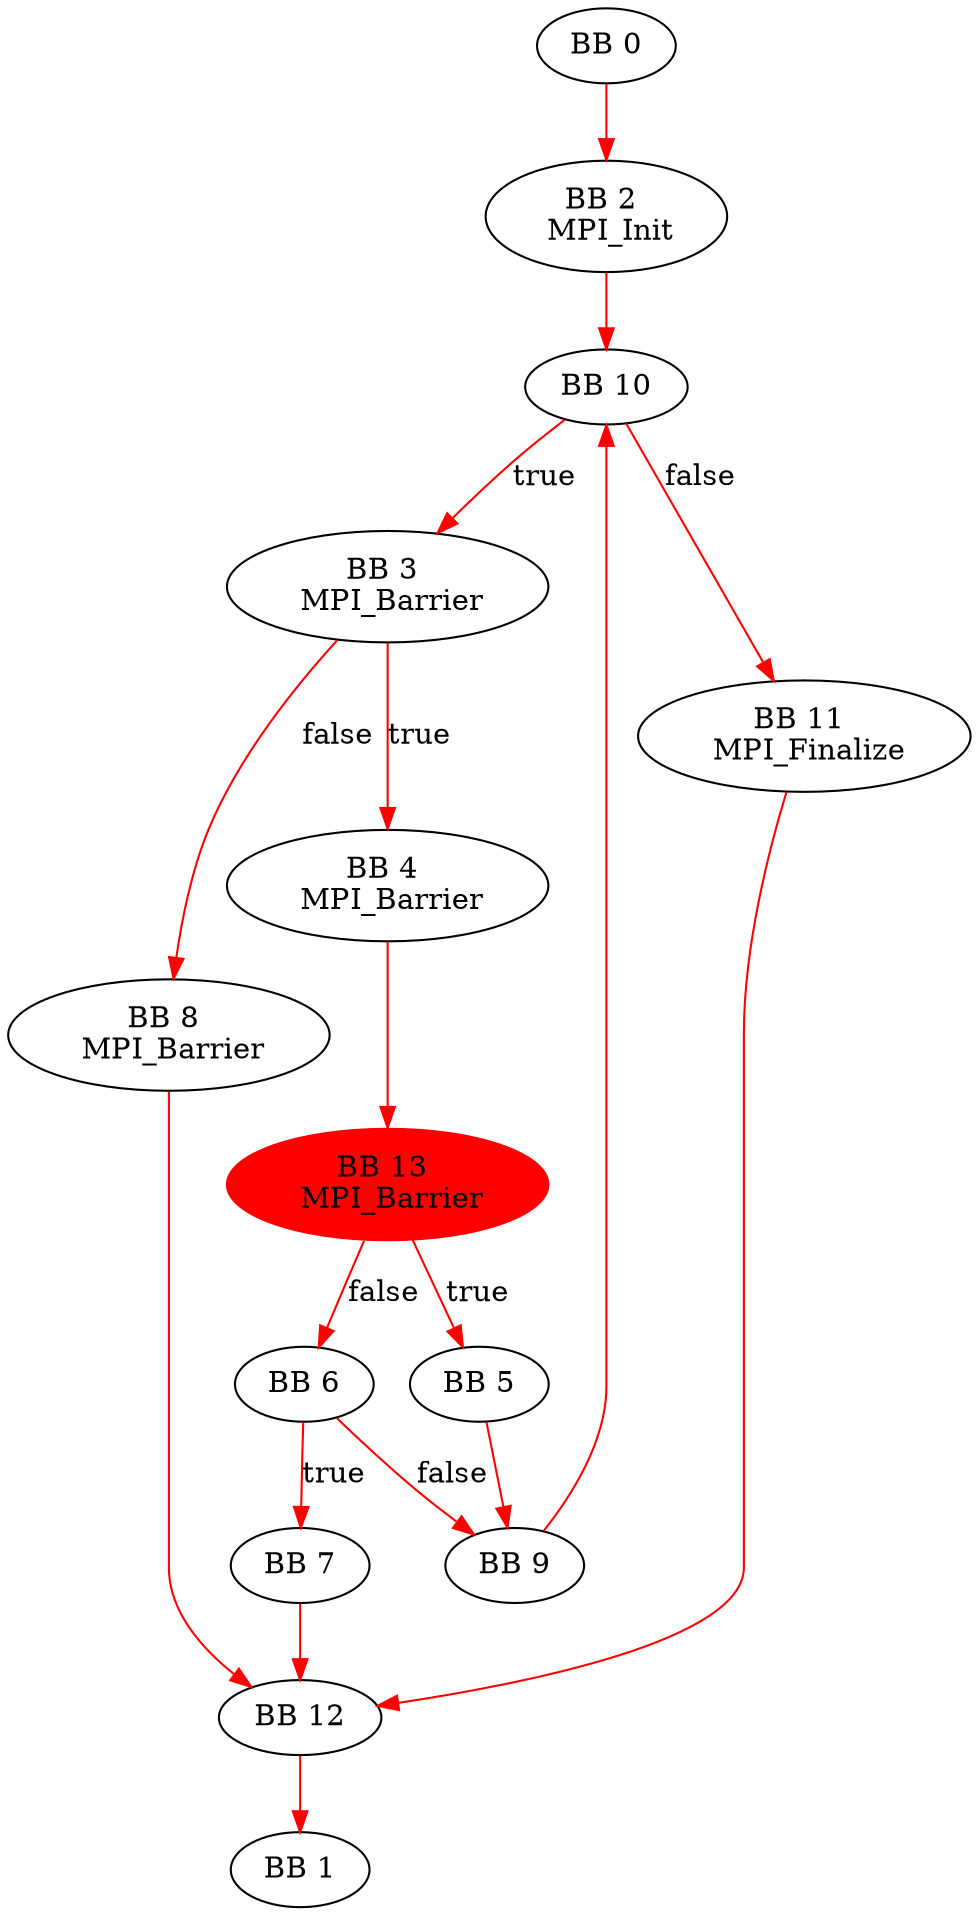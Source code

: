 Digraph G{
0 [label="BB 0" shape=ellipse]
0 -> 2 [color=red label=""]
2 [label="BB 2 \n MPI_Init" shape=ellipse]
2 -> 10 [color=red label=""]
3 [label="BB 3 \n MPI_Barrier" shape=ellipse]
3 -> 4 [color=red label="true"]
3 -> 8 [color=red label="false"]
4 [label="BB 4 \n MPI_Barrier" shape=ellipse]
4 -> 13 [color=red label=""]
13 [color=red, style=filled, label="BB 13 \n MPI_Barrier" shape=ellipse]
13 -> 5 [color=red label="true"]
13 -> 6 [color=red label="false"]
5 [label="BB 5" shape=ellipse]
5 -> 9 [color=red label=""]
6 [label="BB 6" shape=ellipse]
6 -> 7 [color=red label="true"]
6 -> 9 [color=red label="false"]
7 [label="BB 7" shape=ellipse]
7 -> 12 [color=red label=""]
8 [label="BB 8 \n MPI_Barrier" shape=ellipse]
8 -> 12 [color=red label=""]
9 [label="BB 9" shape=ellipse]
9 -> 10 [color=red label=""]
10 [label="BB 10" shape=ellipse]
10 -> 3 [color=red label="true"]
10 -> 11 [color=red label="false"]
11 [label="BB 11 \n MPI_Finalize" shape=ellipse]
11 -> 12 [color=red label=""]
12 [label="BB 12" shape=ellipse]
12 -> 1 [color=red label=""]
1 [label="BB 1" shape=ellipse]
}
